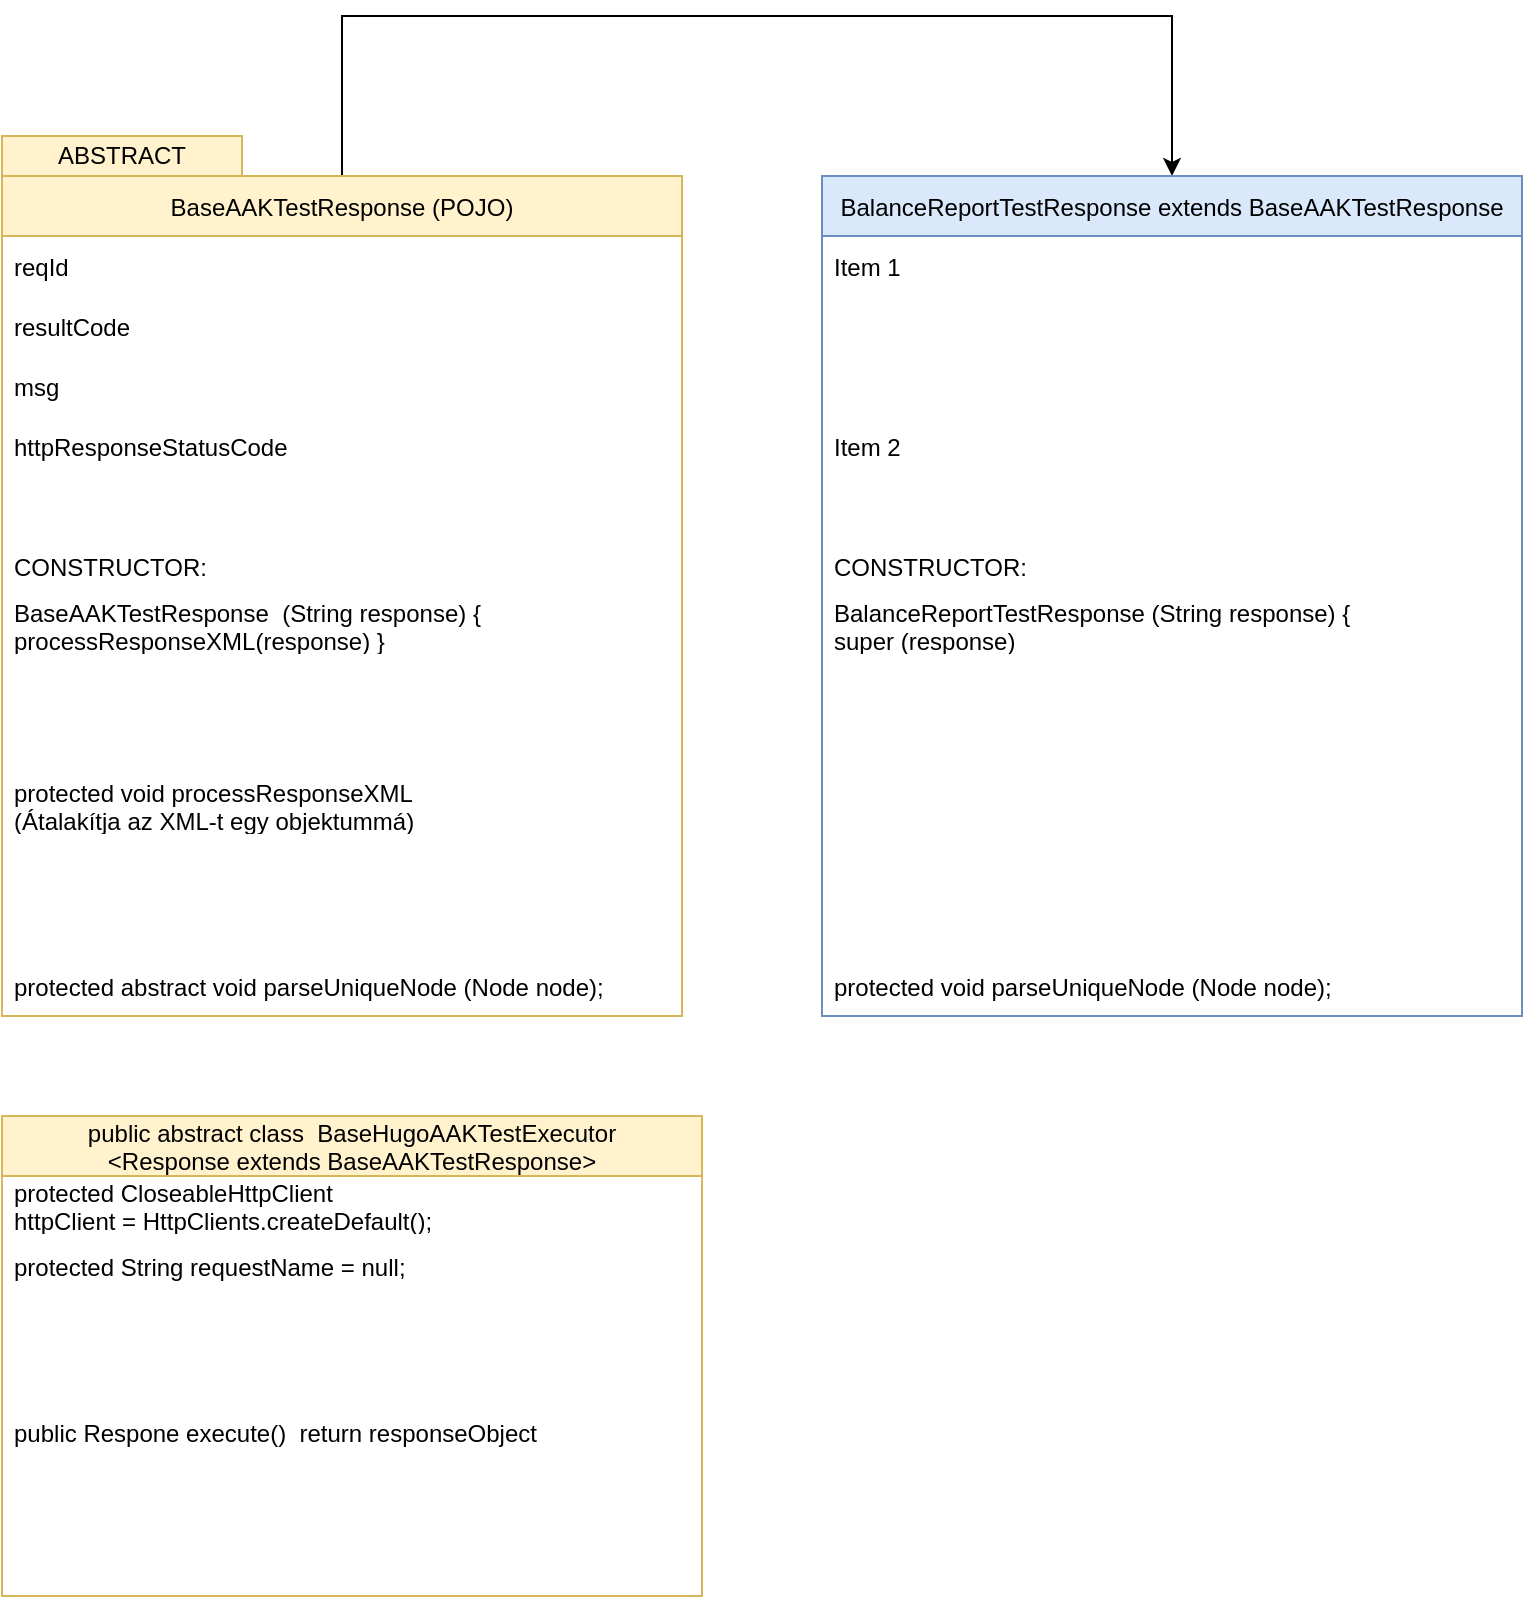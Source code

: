 <mxfile version="17.4.0" type="github">
  <diagram id="tbs8X8XRBMHxMsV5gVxg" name="Page-1">
    <mxGraphModel dx="1237" dy="656" grid="1" gridSize="10" guides="1" tooltips="1" connect="1" arrows="1" fold="1" page="1" pageScale="1" pageWidth="2336" pageHeight="1654" math="0" shadow="0">
      <root>
        <mxCell id="0" />
        <mxCell id="1" parent="0" />
        <mxCell id="bYoKfRUVcUFyrZgxaBlV-28" style="edgeStyle=orthogonalEdgeStyle;rounded=0;orthogonalLoop=1;jettySize=auto;html=1;exitX=0.5;exitY=0;exitDx=0;exitDy=0;entryX=0.5;entryY=0;entryDx=0;entryDy=0;" edge="1" parent="1" source="bYoKfRUVcUFyrZgxaBlV-3" target="bYoKfRUVcUFyrZgxaBlV-18">
          <mxGeometry relative="1" as="geometry">
            <Array as="points">
              <mxPoint x="380" y="60" />
              <mxPoint x="795" y="60" />
            </Array>
          </mxGeometry>
        </mxCell>
        <mxCell id="bYoKfRUVcUFyrZgxaBlV-3" value="BaseAAKTestResponse (POJO)" style="swimlane;fontStyle=0;childLayout=stackLayout;horizontal=1;startSize=30;horizontalStack=0;resizeParent=1;resizeParentMax=0;resizeLast=0;collapsible=1;marginBottom=0;fillColor=#fff2cc;strokeColor=#d6b656;" vertex="1" parent="1">
          <mxGeometry x="210" y="140" width="340" height="420" as="geometry">
            <mxRectangle x="210" y="140" width="200" height="30" as="alternateBounds" />
          </mxGeometry>
        </mxCell>
        <mxCell id="bYoKfRUVcUFyrZgxaBlV-4" value="reqId" style="text;strokeColor=none;fillColor=none;align=left;verticalAlign=middle;spacingLeft=4;spacingRight=4;overflow=hidden;points=[[0,0.5],[1,0.5]];portConstraint=eastwest;rotatable=0;" vertex="1" parent="bYoKfRUVcUFyrZgxaBlV-3">
          <mxGeometry y="30" width="340" height="30" as="geometry" />
        </mxCell>
        <mxCell id="bYoKfRUVcUFyrZgxaBlV-5" value="resultCode" style="text;strokeColor=none;fillColor=none;align=left;verticalAlign=middle;spacingLeft=4;spacingRight=4;overflow=hidden;points=[[0,0.5],[1,0.5]];portConstraint=eastwest;rotatable=0;" vertex="1" parent="bYoKfRUVcUFyrZgxaBlV-3">
          <mxGeometry y="60" width="340" height="30" as="geometry" />
        </mxCell>
        <mxCell id="bYoKfRUVcUFyrZgxaBlV-6" value="msg" style="text;strokeColor=none;fillColor=none;align=left;verticalAlign=middle;spacingLeft=4;spacingRight=4;overflow=hidden;points=[[0,0.5],[1,0.5]];portConstraint=eastwest;rotatable=0;" vertex="1" parent="bYoKfRUVcUFyrZgxaBlV-3">
          <mxGeometry y="90" width="340" height="30" as="geometry" />
        </mxCell>
        <mxCell id="bYoKfRUVcUFyrZgxaBlV-7" value="httpResponseStatusCode" style="text;strokeColor=none;fillColor=none;align=left;verticalAlign=middle;spacingLeft=4;spacingRight=4;overflow=hidden;points=[[0,0.5],[1,0.5]];portConstraint=eastwest;rotatable=0;" vertex="1" parent="bYoKfRUVcUFyrZgxaBlV-3">
          <mxGeometry y="120" width="340" height="30" as="geometry" />
        </mxCell>
        <mxCell id="bYoKfRUVcUFyrZgxaBlV-8" style="text;strokeColor=none;fillColor=none;align=left;verticalAlign=middle;spacingLeft=4;spacingRight=4;overflow=hidden;points=[[0,0.5],[1,0.5]];portConstraint=eastwest;rotatable=0;" vertex="1" parent="bYoKfRUVcUFyrZgxaBlV-3">
          <mxGeometry y="150" width="340" height="30" as="geometry" />
        </mxCell>
        <mxCell id="bYoKfRUVcUFyrZgxaBlV-10" value="CONSTRUCTOR:" style="text;strokeColor=none;fillColor=none;align=left;verticalAlign=middle;spacingLeft=4;spacingRight=4;overflow=hidden;points=[[0,0.5],[1,0.5]];portConstraint=eastwest;rotatable=0;" vertex="1" parent="bYoKfRUVcUFyrZgxaBlV-3">
          <mxGeometry y="180" width="340" height="30" as="geometry" />
        </mxCell>
        <mxCell id="bYoKfRUVcUFyrZgxaBlV-11" value="BaseAAKTestResponse  (String response) {&#xa;processResponseXML(response) }" style="text;strokeColor=none;fillColor=none;align=left;verticalAlign=middle;spacingLeft=4;spacingRight=4;overflow=hidden;points=[[0,0.5],[1,0.5]];portConstraint=eastwest;rotatable=0;" vertex="1" parent="bYoKfRUVcUFyrZgxaBlV-3">
          <mxGeometry y="210" width="340" height="30" as="geometry" />
        </mxCell>
        <mxCell id="bYoKfRUVcUFyrZgxaBlV-13" style="text;strokeColor=none;fillColor=none;align=left;verticalAlign=middle;spacingLeft=4;spacingRight=4;overflow=hidden;points=[[0,0.5],[1,0.5]];portConstraint=eastwest;rotatable=0;" vertex="1" parent="bYoKfRUVcUFyrZgxaBlV-3">
          <mxGeometry y="240" width="340" height="30" as="geometry" />
        </mxCell>
        <mxCell id="bYoKfRUVcUFyrZgxaBlV-14" style="text;strokeColor=none;fillColor=none;align=left;verticalAlign=middle;spacingLeft=4;spacingRight=4;overflow=hidden;points=[[0,0.5],[1,0.5]];portConstraint=eastwest;rotatable=0;" vertex="1" parent="bYoKfRUVcUFyrZgxaBlV-3">
          <mxGeometry y="270" width="340" height="30" as="geometry" />
        </mxCell>
        <mxCell id="bYoKfRUVcUFyrZgxaBlV-9" value="protected void processResponseXML&#xa;(Átalakítja az XML-t egy objektummá)" style="text;strokeColor=none;fillColor=none;align=left;verticalAlign=middle;spacingLeft=4;spacingRight=4;overflow=hidden;points=[[0,0.5],[1,0.5]];portConstraint=eastwest;rotatable=0;" vertex="1" parent="bYoKfRUVcUFyrZgxaBlV-3">
          <mxGeometry y="300" width="340" height="30" as="geometry" />
        </mxCell>
        <mxCell id="bYoKfRUVcUFyrZgxaBlV-15" style="text;strokeColor=none;fillColor=none;align=left;verticalAlign=middle;spacingLeft=4;spacingRight=4;overflow=hidden;points=[[0,0.5],[1,0.5]];portConstraint=eastwest;rotatable=0;" vertex="1" parent="bYoKfRUVcUFyrZgxaBlV-3">
          <mxGeometry y="330" width="340" height="30" as="geometry" />
        </mxCell>
        <mxCell id="bYoKfRUVcUFyrZgxaBlV-16" style="text;strokeColor=none;fillColor=none;align=left;verticalAlign=middle;spacingLeft=4;spacingRight=4;overflow=hidden;points=[[0,0.5],[1,0.5]];portConstraint=eastwest;rotatable=0;" vertex="1" parent="bYoKfRUVcUFyrZgxaBlV-3">
          <mxGeometry y="360" width="340" height="30" as="geometry" />
        </mxCell>
        <mxCell id="bYoKfRUVcUFyrZgxaBlV-17" value="protected abstract void parseUniqueNode (Node node);" style="text;strokeColor=none;fillColor=none;align=left;verticalAlign=middle;spacingLeft=4;spacingRight=4;overflow=hidden;points=[[0,0.5],[1,0.5]];portConstraint=eastwest;rotatable=0;" vertex="1" parent="bYoKfRUVcUFyrZgxaBlV-3">
          <mxGeometry y="390" width="340" height="30" as="geometry" />
        </mxCell>
        <mxCell id="bYoKfRUVcUFyrZgxaBlV-18" value="BalanceReportTestResponse extends BaseAAKTestResponse" style="swimlane;fontStyle=0;childLayout=stackLayout;horizontal=1;startSize=30;horizontalStack=0;resizeParent=1;resizeParentMax=0;resizeLast=0;collapsible=1;marginBottom=0;fillColor=#dae8fc;strokeColor=#6c8ebf;" vertex="1" parent="1">
          <mxGeometry x="620" y="140" width="350" height="420" as="geometry" />
        </mxCell>
        <mxCell id="bYoKfRUVcUFyrZgxaBlV-19" value="Item 1" style="text;strokeColor=none;fillColor=none;align=left;verticalAlign=middle;spacingLeft=4;spacingRight=4;overflow=hidden;points=[[0,0.5],[1,0.5]];portConstraint=eastwest;rotatable=0;" vertex="1" parent="bYoKfRUVcUFyrZgxaBlV-18">
          <mxGeometry y="30" width="350" height="30" as="geometry" />
        </mxCell>
        <mxCell id="bYoKfRUVcUFyrZgxaBlV-27" style="text;strokeColor=none;fillColor=none;align=left;verticalAlign=middle;spacingLeft=4;spacingRight=4;overflow=hidden;points=[[0,0.5],[1,0.5]];portConstraint=eastwest;rotatable=0;" vertex="1" parent="bYoKfRUVcUFyrZgxaBlV-18">
          <mxGeometry y="60" width="350" height="30" as="geometry" />
        </mxCell>
        <mxCell id="bYoKfRUVcUFyrZgxaBlV-26" style="text;strokeColor=none;fillColor=none;align=left;verticalAlign=middle;spacingLeft=4;spacingRight=4;overflow=hidden;points=[[0,0.5],[1,0.5]];portConstraint=eastwest;rotatable=0;" vertex="1" parent="bYoKfRUVcUFyrZgxaBlV-18">
          <mxGeometry y="90" width="350" height="30" as="geometry" />
        </mxCell>
        <mxCell id="bYoKfRUVcUFyrZgxaBlV-20" value="Item 2" style="text;strokeColor=none;fillColor=none;align=left;verticalAlign=middle;spacingLeft=4;spacingRight=4;overflow=hidden;points=[[0,0.5],[1,0.5]];portConstraint=eastwest;rotatable=0;" vertex="1" parent="bYoKfRUVcUFyrZgxaBlV-18">
          <mxGeometry y="120" width="350" height="30" as="geometry" />
        </mxCell>
        <mxCell id="bYoKfRUVcUFyrZgxaBlV-25" style="text;strokeColor=none;fillColor=none;align=left;verticalAlign=middle;spacingLeft=4;spacingRight=4;overflow=hidden;points=[[0,0.5],[1,0.5]];portConstraint=eastwest;rotatable=0;" vertex="1" parent="bYoKfRUVcUFyrZgxaBlV-18">
          <mxGeometry y="150" width="350" height="30" as="geometry" />
        </mxCell>
        <mxCell id="bYoKfRUVcUFyrZgxaBlV-37" value="CONSTRUCTOR:" style="text;strokeColor=none;fillColor=none;align=left;verticalAlign=middle;spacingLeft=4;spacingRight=4;overflow=hidden;points=[[0,0.5],[1,0.5]];portConstraint=eastwest;rotatable=0;" vertex="1" parent="bYoKfRUVcUFyrZgxaBlV-18">
          <mxGeometry y="180" width="350" height="30" as="geometry" />
        </mxCell>
        <mxCell id="bYoKfRUVcUFyrZgxaBlV-24" value="BalanceReportTestResponse (String response) {&#xa;super (response)&#xa;" style="text;strokeColor=none;fillColor=none;align=left;verticalAlign=middle;spacingLeft=4;spacingRight=4;overflow=hidden;points=[[0,0.5],[1,0.5]];portConstraint=eastwest;rotatable=0;" vertex="1" parent="bYoKfRUVcUFyrZgxaBlV-18">
          <mxGeometry y="210" width="350" height="30" as="geometry" />
        </mxCell>
        <mxCell id="bYoKfRUVcUFyrZgxaBlV-23" style="text;strokeColor=none;fillColor=none;align=left;verticalAlign=middle;spacingLeft=4;spacingRight=4;overflow=hidden;points=[[0,0.5],[1,0.5]];portConstraint=eastwest;rotatable=0;" vertex="1" parent="bYoKfRUVcUFyrZgxaBlV-18">
          <mxGeometry y="240" width="350" height="30" as="geometry" />
        </mxCell>
        <mxCell id="bYoKfRUVcUFyrZgxaBlV-22" style="text;strokeColor=none;fillColor=none;align=left;verticalAlign=middle;spacingLeft=4;spacingRight=4;overflow=hidden;points=[[0,0.5],[1,0.5]];portConstraint=eastwest;rotatable=0;" vertex="1" parent="bYoKfRUVcUFyrZgxaBlV-18">
          <mxGeometry y="270" width="350" height="30" as="geometry" />
        </mxCell>
        <mxCell id="bYoKfRUVcUFyrZgxaBlV-34" style="text;strokeColor=none;fillColor=none;align=left;verticalAlign=middle;spacingLeft=4;spacingRight=4;overflow=hidden;points=[[0,0.5],[1,0.5]];portConstraint=eastwest;rotatable=0;" vertex="1" parent="bYoKfRUVcUFyrZgxaBlV-18">
          <mxGeometry y="300" width="350" height="30" as="geometry" />
        </mxCell>
        <mxCell id="bYoKfRUVcUFyrZgxaBlV-33" style="text;strokeColor=none;fillColor=none;align=left;verticalAlign=middle;spacingLeft=4;spacingRight=4;overflow=hidden;points=[[0,0.5],[1,0.5]];portConstraint=eastwest;rotatable=0;" vertex="1" parent="bYoKfRUVcUFyrZgxaBlV-18">
          <mxGeometry y="330" width="350" height="30" as="geometry" />
        </mxCell>
        <mxCell id="bYoKfRUVcUFyrZgxaBlV-36" style="text;strokeColor=none;fillColor=none;align=left;verticalAlign=middle;spacingLeft=4;spacingRight=4;overflow=hidden;points=[[0,0.5],[1,0.5]];portConstraint=eastwest;rotatable=0;" vertex="1" parent="bYoKfRUVcUFyrZgxaBlV-18">
          <mxGeometry y="360" width="350" height="30" as="geometry" />
        </mxCell>
        <mxCell id="bYoKfRUVcUFyrZgxaBlV-32" value="protected void parseUniqueNode (Node node);" style="text;strokeColor=none;fillColor=none;align=left;verticalAlign=middle;spacingLeft=4;spacingRight=4;overflow=hidden;points=[[0,0.5],[1,0.5]];portConstraint=eastwest;rotatable=0;" vertex="1" parent="bYoKfRUVcUFyrZgxaBlV-18">
          <mxGeometry y="390" width="350" height="30" as="geometry" />
        </mxCell>
        <mxCell id="bYoKfRUVcUFyrZgxaBlV-30" value="ABSTRACT" style="rounded=0;whiteSpace=wrap;html=1;fillColor=#fff2cc;strokeColor=#d6b656;" vertex="1" parent="1">
          <mxGeometry x="210" y="120" width="120" height="20" as="geometry" />
        </mxCell>
        <mxCell id="bYoKfRUVcUFyrZgxaBlV-38" value="public abstract class  BaseHugoAAKTestExecutor &#xa;&lt;Response extends BaseAAKTestResponse&gt;" style="swimlane;fontStyle=0;childLayout=stackLayout;horizontal=1;startSize=30;horizontalStack=0;resizeParent=1;resizeParentMax=0;resizeLast=0;collapsible=1;marginBottom=0;fillColor=#fff2cc;strokeColor=#d6b656;" vertex="1" parent="1">
          <mxGeometry x="210" y="610" width="350" height="240" as="geometry" />
        </mxCell>
        <mxCell id="bYoKfRUVcUFyrZgxaBlV-40" value="protected CloseableHttpClient &#xa;httpClient = HttpClients.createDefault();" style="text;strokeColor=none;fillColor=none;align=left;verticalAlign=middle;spacingLeft=4;spacingRight=4;overflow=hidden;points=[[0,0.5],[1,0.5]];portConstraint=eastwest;rotatable=0;" vertex="1" parent="bYoKfRUVcUFyrZgxaBlV-38">
          <mxGeometry y="30" width="350" height="30" as="geometry" />
        </mxCell>
        <mxCell id="bYoKfRUVcUFyrZgxaBlV-46" value="	protected String requestName = null;" style="text;strokeColor=none;fillColor=none;align=left;verticalAlign=middle;spacingLeft=4;spacingRight=4;overflow=hidden;points=[[0,0.5],[1,0.5]];portConstraint=eastwest;rotatable=0;" vertex="1" parent="bYoKfRUVcUFyrZgxaBlV-38">
          <mxGeometry y="60" width="350" height="30" as="geometry" />
        </mxCell>
        <mxCell id="bYoKfRUVcUFyrZgxaBlV-45" style="text;strokeColor=none;fillColor=none;align=left;verticalAlign=middle;spacingLeft=4;spacingRight=4;overflow=hidden;points=[[0,0.5],[1,0.5]];portConstraint=eastwest;rotatable=0;" vertex="1" parent="bYoKfRUVcUFyrZgxaBlV-38">
          <mxGeometry y="90" width="350" height="30" as="geometry" />
        </mxCell>
        <mxCell id="bYoKfRUVcUFyrZgxaBlV-44" style="text;strokeColor=none;fillColor=none;align=left;verticalAlign=middle;spacingLeft=4;spacingRight=4;overflow=hidden;points=[[0,0.5],[1,0.5]];portConstraint=eastwest;rotatable=0;" vertex="1" parent="bYoKfRUVcUFyrZgxaBlV-38">
          <mxGeometry y="120" width="350" height="30" as="geometry" />
        </mxCell>
        <mxCell id="bYoKfRUVcUFyrZgxaBlV-41" value="public Respone execute()  return responseObject&#xa;" style="text;strokeColor=none;fillColor=none;align=left;verticalAlign=middle;spacingLeft=4;spacingRight=4;overflow=hidden;points=[[0,0.5],[1,0.5]];portConstraint=eastwest;rotatable=0;" vertex="1" parent="bYoKfRUVcUFyrZgxaBlV-38">
          <mxGeometry y="150" width="350" height="30" as="geometry" />
        </mxCell>
        <mxCell id="bYoKfRUVcUFyrZgxaBlV-43" style="text;strokeColor=none;fillColor=none;align=left;verticalAlign=middle;spacingLeft=4;spacingRight=4;overflow=hidden;points=[[0,0.5],[1,0.5]];portConstraint=eastwest;rotatable=0;" vertex="1" parent="bYoKfRUVcUFyrZgxaBlV-38">
          <mxGeometry y="180" width="350" height="30" as="geometry" />
        </mxCell>
        <mxCell id="bYoKfRUVcUFyrZgxaBlV-42" style="text;strokeColor=none;fillColor=none;align=left;verticalAlign=middle;spacingLeft=4;spacingRight=4;overflow=hidden;points=[[0,0.5],[1,0.5]];portConstraint=eastwest;rotatable=0;" vertex="1" parent="bYoKfRUVcUFyrZgxaBlV-38">
          <mxGeometry y="210" width="350" height="30" as="geometry" />
        </mxCell>
      </root>
    </mxGraphModel>
  </diagram>
</mxfile>
